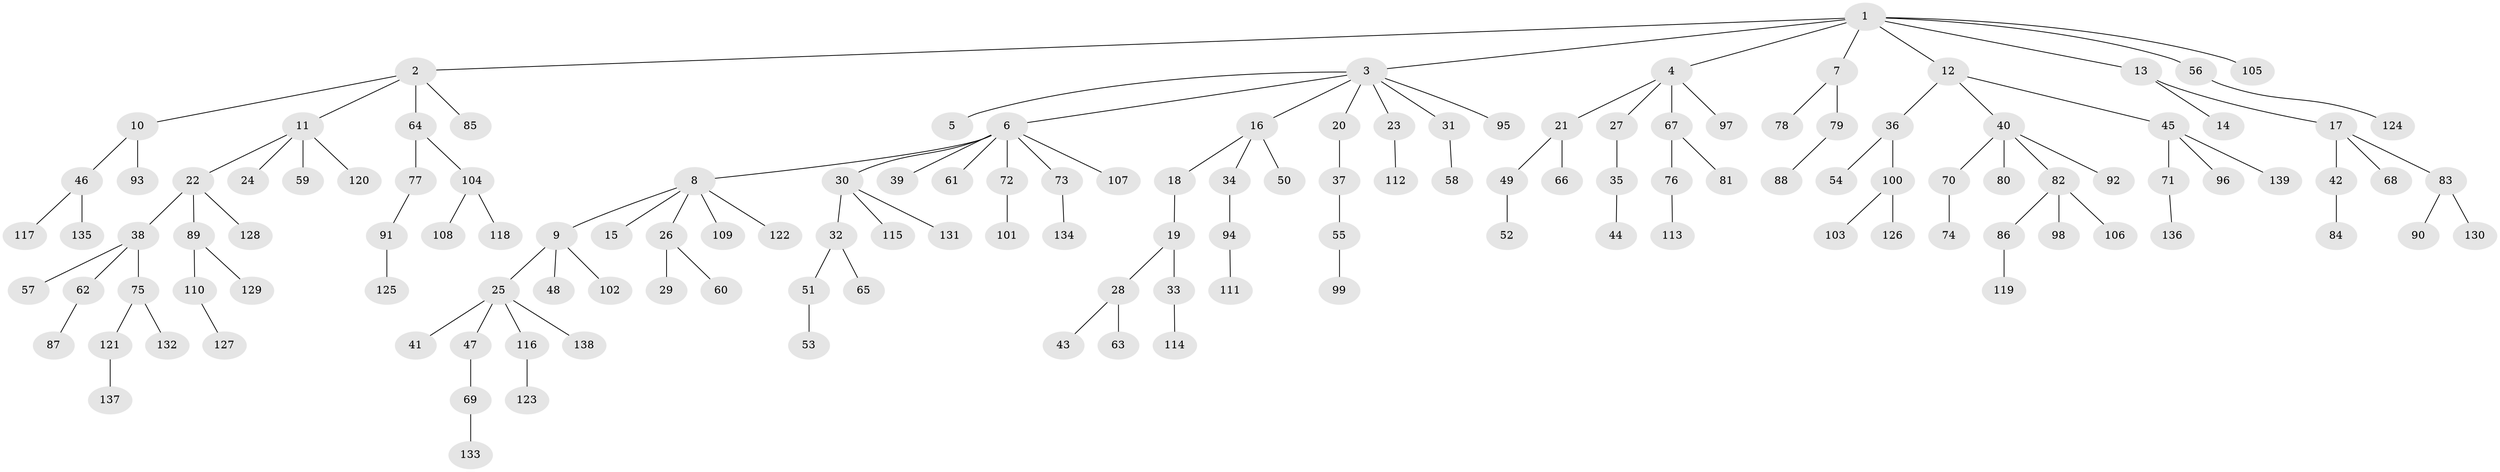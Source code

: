 // coarse degree distribution, {11: 0.01, 7: 0.03, 5: 0.05, 1: 0.6, 2: 0.18, 3: 0.09, 6: 0.01, 4: 0.03}
// Generated by graph-tools (version 1.1) at 2025/52/02/27/25 19:52:11]
// undirected, 139 vertices, 138 edges
graph export_dot {
graph [start="1"]
  node [color=gray90,style=filled];
  1;
  2;
  3;
  4;
  5;
  6;
  7;
  8;
  9;
  10;
  11;
  12;
  13;
  14;
  15;
  16;
  17;
  18;
  19;
  20;
  21;
  22;
  23;
  24;
  25;
  26;
  27;
  28;
  29;
  30;
  31;
  32;
  33;
  34;
  35;
  36;
  37;
  38;
  39;
  40;
  41;
  42;
  43;
  44;
  45;
  46;
  47;
  48;
  49;
  50;
  51;
  52;
  53;
  54;
  55;
  56;
  57;
  58;
  59;
  60;
  61;
  62;
  63;
  64;
  65;
  66;
  67;
  68;
  69;
  70;
  71;
  72;
  73;
  74;
  75;
  76;
  77;
  78;
  79;
  80;
  81;
  82;
  83;
  84;
  85;
  86;
  87;
  88;
  89;
  90;
  91;
  92;
  93;
  94;
  95;
  96;
  97;
  98;
  99;
  100;
  101;
  102;
  103;
  104;
  105;
  106;
  107;
  108;
  109;
  110;
  111;
  112;
  113;
  114;
  115;
  116;
  117;
  118;
  119;
  120;
  121;
  122;
  123;
  124;
  125;
  126;
  127;
  128;
  129;
  130;
  131;
  132;
  133;
  134;
  135;
  136;
  137;
  138;
  139;
  1 -- 2;
  1 -- 3;
  1 -- 4;
  1 -- 7;
  1 -- 12;
  1 -- 13;
  1 -- 56;
  1 -- 105;
  2 -- 10;
  2 -- 11;
  2 -- 64;
  2 -- 85;
  3 -- 5;
  3 -- 6;
  3 -- 16;
  3 -- 20;
  3 -- 23;
  3 -- 31;
  3 -- 95;
  4 -- 21;
  4 -- 27;
  4 -- 67;
  4 -- 97;
  6 -- 8;
  6 -- 30;
  6 -- 39;
  6 -- 61;
  6 -- 72;
  6 -- 73;
  6 -- 107;
  7 -- 78;
  7 -- 79;
  8 -- 9;
  8 -- 15;
  8 -- 26;
  8 -- 109;
  8 -- 122;
  9 -- 25;
  9 -- 48;
  9 -- 102;
  10 -- 46;
  10 -- 93;
  11 -- 22;
  11 -- 24;
  11 -- 59;
  11 -- 120;
  12 -- 36;
  12 -- 40;
  12 -- 45;
  13 -- 14;
  13 -- 17;
  16 -- 18;
  16 -- 34;
  16 -- 50;
  17 -- 42;
  17 -- 68;
  17 -- 83;
  18 -- 19;
  19 -- 28;
  19 -- 33;
  20 -- 37;
  21 -- 49;
  21 -- 66;
  22 -- 38;
  22 -- 89;
  22 -- 128;
  23 -- 112;
  25 -- 41;
  25 -- 47;
  25 -- 116;
  25 -- 138;
  26 -- 29;
  26 -- 60;
  27 -- 35;
  28 -- 43;
  28 -- 63;
  30 -- 32;
  30 -- 115;
  30 -- 131;
  31 -- 58;
  32 -- 51;
  32 -- 65;
  33 -- 114;
  34 -- 94;
  35 -- 44;
  36 -- 54;
  36 -- 100;
  37 -- 55;
  38 -- 57;
  38 -- 62;
  38 -- 75;
  40 -- 70;
  40 -- 80;
  40 -- 82;
  40 -- 92;
  42 -- 84;
  45 -- 71;
  45 -- 96;
  45 -- 139;
  46 -- 117;
  46 -- 135;
  47 -- 69;
  49 -- 52;
  51 -- 53;
  55 -- 99;
  56 -- 124;
  62 -- 87;
  64 -- 77;
  64 -- 104;
  67 -- 76;
  67 -- 81;
  69 -- 133;
  70 -- 74;
  71 -- 136;
  72 -- 101;
  73 -- 134;
  75 -- 121;
  75 -- 132;
  76 -- 113;
  77 -- 91;
  79 -- 88;
  82 -- 86;
  82 -- 98;
  82 -- 106;
  83 -- 90;
  83 -- 130;
  86 -- 119;
  89 -- 110;
  89 -- 129;
  91 -- 125;
  94 -- 111;
  100 -- 103;
  100 -- 126;
  104 -- 108;
  104 -- 118;
  110 -- 127;
  116 -- 123;
  121 -- 137;
}
